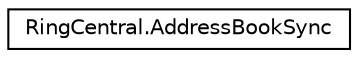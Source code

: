 digraph "Graphical Class Hierarchy"
{
 // LATEX_PDF_SIZE
  edge [fontname="Helvetica",fontsize="10",labelfontname="Helvetica",labelfontsize="10"];
  node [fontname="Helvetica",fontsize="10",shape=record];
  rankdir="LR";
  Node0 [label="RingCentral.AddressBookSync",height=0.2,width=0.4,color="black", fillcolor="white", style="filled",URL="$classRingCentral_1_1AddressBookSync.html",tooltip=" "];
}
